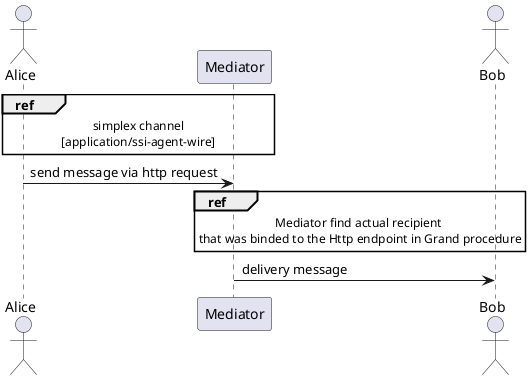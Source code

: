 @startuml
actor Alice
participant Mediator
actor Bob
ref over Alice, Mediator : simplex channel\n[application/ssi-agent-wire]
Alice -> Mediator : send message via http request
ref over Mediator
Mediator find actual recipient 
that was binded to the Http endpoint in Grand procedure
end ref
Mediator -> Bob : delivery message
@enduml